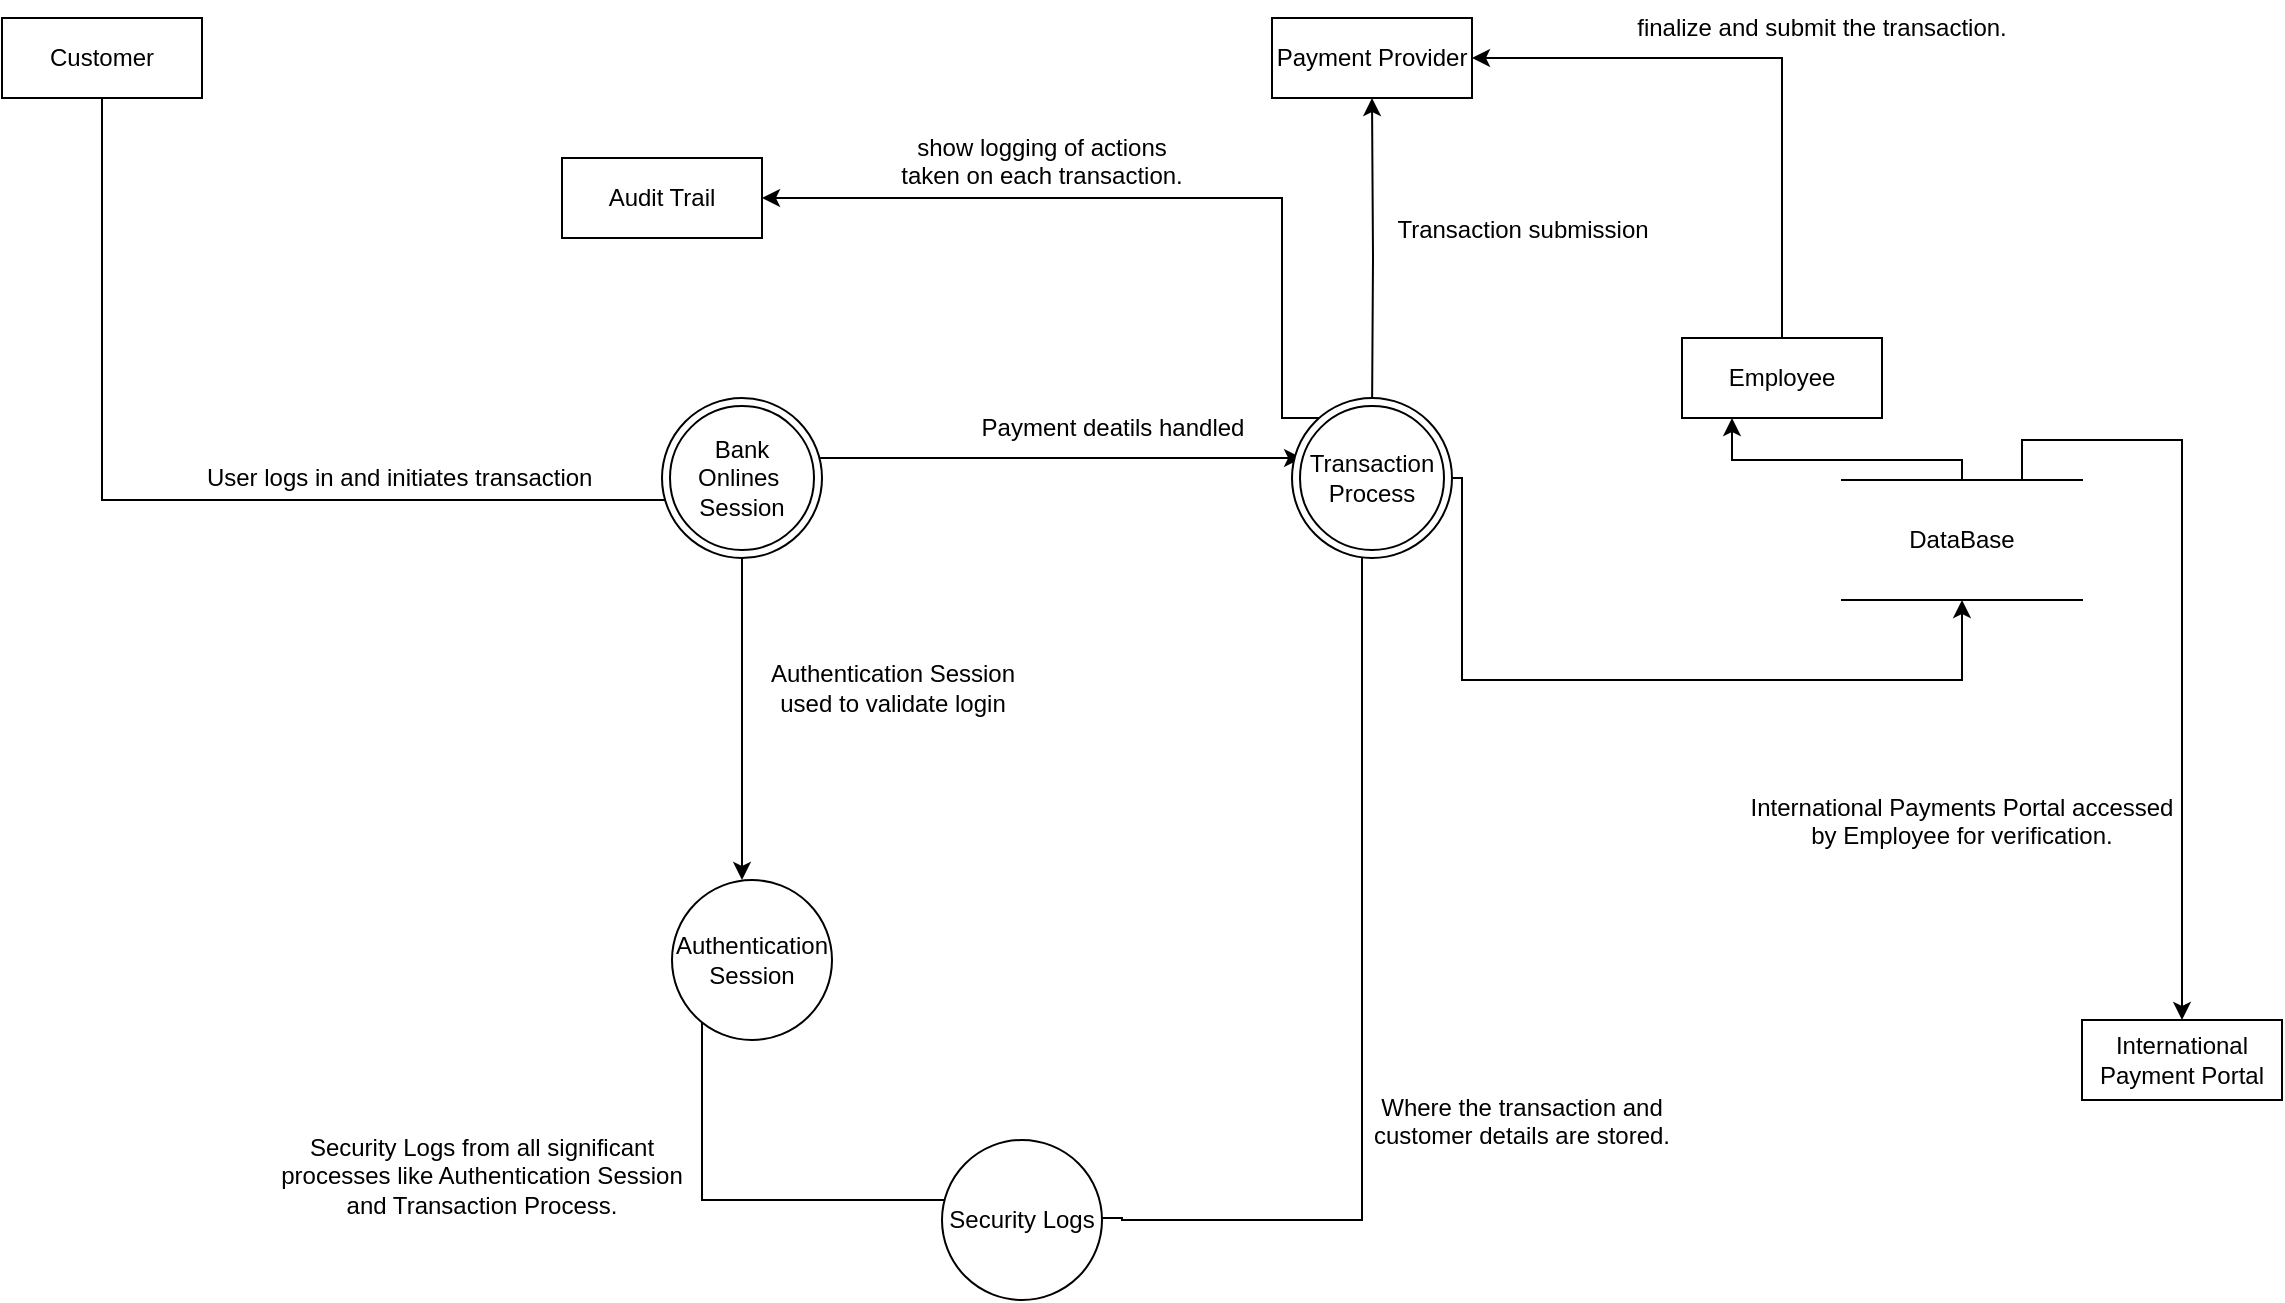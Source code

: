 <mxfile version="20.8.16" type="device"><diagram name="Page-1" id="lBQ_v0Jx2rAFU2BP3cKe"><mxGraphModel dx="1323" dy="852" grid="1" gridSize="10" guides="1" tooltips="1" connect="1" arrows="1" fold="1" page="1" pageScale="1" pageWidth="1169" pageHeight="827" math="0" shadow="0"><root><mxCell id="0"/><mxCell id="1" parent="0"/><mxCell id="Ac0cwiN0DUgfgKBt0G0s-11" style="edgeStyle=orthogonalEdgeStyle;rounded=0;orthogonalLoop=1;jettySize=auto;html=1;exitX=0.5;exitY=1;exitDx=0;exitDy=0;entryX=0;entryY=0.5;entryDx=0;entryDy=0;" parent="1" source="Ac0cwiN0DUgfgKBt0G0s-1" edge="1"><mxGeometry relative="1" as="geometry"><mxPoint x="375" y="319" as="targetPoint"/><Array as="points"><mxPoint x="70" y="340"/><mxPoint x="375" y="340"/></Array></mxGeometry></mxCell><mxCell id="Ac0cwiN0DUgfgKBt0G0s-1" value="Customer" style="whiteSpace=wrap;html=1;align=center;" parent="1" vertex="1"><mxGeometry x="20" y="99" width="100" height="40" as="geometry"/></mxCell><mxCell id="H1o6_zfUo_CVYM5gq5fC-10" style="edgeStyle=orthogonalEdgeStyle;rounded=0;orthogonalLoop=1;jettySize=auto;html=1;entryX=0.063;entryY=0.375;entryDx=0;entryDy=0;entryPerimeter=0;exitX=0.875;exitY=0.375;exitDx=0;exitDy=0;exitPerimeter=0;" edge="1" parent="1" source="H1o6_zfUo_CVYM5gq5fC-11" target="H1o6_zfUo_CVYM5gq5fC-5"><mxGeometry relative="1" as="geometry"><mxPoint x="475" y="319" as="sourcePoint"/></mxGeometry></mxCell><mxCell id="Ac0cwiN0DUgfgKBt0G0s-28" style="edgeStyle=orthogonalEdgeStyle;rounded=0;orthogonalLoop=1;jettySize=auto;html=1;" parent="1" source="H1o6_zfUo_CVYM5gq5fC-9" edge="1"><mxGeometry relative="1" as="geometry"><Array as="points"><mxPoint x="370" y="690"/><mxPoint x="525" y="690"/><mxPoint x="525" y="670"/></Array><mxPoint x="425" y="590" as="sourcePoint"/><mxPoint x="530" y="670" as="targetPoint"/></mxGeometry></mxCell><mxCell id="Ac0cwiN0DUgfgKBt0G0s-19" style="edgeStyle=orthogonalEdgeStyle;rounded=0;orthogonalLoop=1;jettySize=auto;html=1;entryX=0.5;entryY=1;entryDx=0;entryDy=0;" parent="1" target="Ac0cwiN0DUgfgKBt0G0s-5" edge="1"><mxGeometry relative="1" as="geometry"><mxPoint x="705" y="299" as="sourcePoint"/></mxGeometry></mxCell><mxCell id="Ac0cwiN0DUgfgKBt0G0s-29" style="edgeStyle=orthogonalEdgeStyle;rounded=0;orthogonalLoop=1;jettySize=auto;html=1;entryX=0.5;entryY=0;entryDx=0;entryDy=0;" parent="1" source="H1o6_zfUo_CVYM5gq5fC-5" edge="1"><mxGeometry relative="1" as="geometry"><Array as="points"><mxPoint x="700" y="700"/><mxPoint x="580" y="700"/><mxPoint x="580" y="699"/></Array><mxPoint x="655" y="329" as="sourcePoint"/><mxPoint x="525" y="699" as="targetPoint"/></mxGeometry></mxCell><mxCell id="Ac0cwiN0DUgfgKBt0G0s-33" style="edgeStyle=orthogonalEdgeStyle;rounded=0;orthogonalLoop=1;jettySize=auto;html=1;exitX=0.25;exitY=0;exitDx=0;exitDy=0;entryX=1;entryY=0.5;entryDx=0;entryDy=0;" parent="1" target="Ac0cwiN0DUgfgKBt0G0s-10" edge="1"><mxGeometry relative="1" as="geometry"><mxPoint x="680" y="299" as="sourcePoint"/><Array as="points"><mxPoint x="660" y="299"/><mxPoint x="660" y="189"/></Array></mxGeometry></mxCell><mxCell id="Ac0cwiN0DUgfgKBt0G0s-5" value="Payment Provider" style="whiteSpace=wrap;html=1;align=center;" parent="1" vertex="1"><mxGeometry x="655" y="99" width="100" height="40" as="geometry"/></mxCell><mxCell id="Ac0cwiN0DUgfgKBt0G0s-6" value="International Payment Portal" style="whiteSpace=wrap;html=1;align=center;" parent="1" vertex="1"><mxGeometry x="1060" y="600" width="100" height="40" as="geometry"/></mxCell><mxCell id="Ac0cwiN0DUgfgKBt0G0s-26" style="edgeStyle=orthogonalEdgeStyle;rounded=0;orthogonalLoop=1;jettySize=auto;html=1;entryX=1;entryY=0.5;entryDx=0;entryDy=0;" parent="1" source="Ac0cwiN0DUgfgKBt0G0s-7" target="Ac0cwiN0DUgfgKBt0G0s-5" edge="1"><mxGeometry relative="1" as="geometry"><Array as="points"><mxPoint x="910" y="119"/></Array></mxGeometry></mxCell><mxCell id="Ac0cwiN0DUgfgKBt0G0s-7" value="Employee" style="whiteSpace=wrap;html=1;align=center;" parent="1" vertex="1"><mxGeometry x="860" y="259" width="100" height="40" as="geometry"/></mxCell><mxCell id="Ac0cwiN0DUgfgKBt0G0s-22" style="edgeStyle=orthogonalEdgeStyle;rounded=0;orthogonalLoop=1;jettySize=auto;html=1;exitX=0.75;exitY=0;exitDx=0;exitDy=0;" parent="1" source="H1o6_zfUo_CVYM5gq5fC-2" target="Ac0cwiN0DUgfgKBt0G0s-6" edge="1"><mxGeometry relative="1" as="geometry"><mxPoint x="790" y="539" as="sourcePoint"/><Array as="points"><mxPoint x="1030" y="310"/><mxPoint x="1110" y="310"/></Array></mxGeometry></mxCell><mxCell id="Ac0cwiN0DUgfgKBt0G0s-10" value="Audit Trail" style="whiteSpace=wrap;html=1;align=center;" parent="1" vertex="1"><mxGeometry x="300" y="169" width="100" height="40" as="geometry"/></mxCell><mxCell id="Ac0cwiN0DUgfgKBt0G0s-12" value="User logs in and initiates transaction&amp;nbsp;" style="text;html=1;align=center;verticalAlign=middle;resizable=0;points=[];autosize=1;strokeColor=none;fillColor=none;rotation=0;" parent="1" vertex="1"><mxGeometry x="110" y="314" width="220" height="30" as="geometry"/></mxCell><mxCell id="Ac0cwiN0DUgfgKBt0G0s-14" value="Authentication Session &lt;br&gt;used to validate login" style="text;html=1;align=center;verticalAlign=middle;resizable=0;points=[];autosize=1;strokeColor=none;fillColor=none;rotation=0;" parent="1" vertex="1"><mxGeometry x="390" y="414" width="150" height="40" as="geometry"/></mxCell><mxCell id="Ac0cwiN0DUgfgKBt0G0s-18" value="Payment deatils handled" style="text;html=1;align=center;verticalAlign=middle;resizable=0;points=[];autosize=1;strokeColor=none;fillColor=none;" parent="1" vertex="1"><mxGeometry x="500" y="289" width="150" height="30" as="geometry"/></mxCell><mxCell id="Ac0cwiN0DUgfgKBt0G0s-20" value="Transaction submission&lt;br&gt;" style="text;html=1;align=center;verticalAlign=middle;resizable=0;points=[];autosize=1;strokeColor=none;fillColor=none;rotation=0;" parent="1" vertex="1"><mxGeometry x="705" y="190" width="150" height="30" as="geometry"/></mxCell><mxCell id="Ac0cwiN0DUgfgKBt0G0s-25" value="International Payments Portal accessed by Employee for verification." style="text;whiteSpace=wrap;html=1;align=center;rotation=0;" parent="1" vertex="1"><mxGeometry x="890" y="480" width="220" height="40" as="geometry"/></mxCell><mxCell id="Ac0cwiN0DUgfgKBt0G0s-27" value="finalize and submit the transaction." style="text;whiteSpace=wrap;html=1;align=center;rotation=0;" parent="1" vertex="1"><mxGeometry x="820" y="90" width="220" height="40" as="geometry"/></mxCell><mxCell id="Ac0cwiN0DUgfgKBt0G0s-23" value="Where the transaction and customer details are stored." style="text;whiteSpace=wrap;html=1;rotation=0;align=center;" parent="1" vertex="1"><mxGeometry x="700" y="630" width="160" height="40" as="geometry"/></mxCell><mxCell id="Ac0cwiN0DUgfgKBt0G0s-31" value="Security Logs from all significant processes like Authentication Session and Transaction Process." style="text;whiteSpace=wrap;html=1;align=center;" parent="1" vertex="1"><mxGeometry x="150" y="650" width="220" height="40" as="geometry"/></mxCell><mxCell id="Ac0cwiN0DUgfgKBt0G0s-34" value="show logging of actions taken on each transaction." style="text;whiteSpace=wrap;html=1;align=center;" parent="1" vertex="1"><mxGeometry x="465" y="150" width="150" height="40" as="geometry"/></mxCell><mxCell id="H1o6_zfUo_CVYM5gq5fC-4" style="edgeStyle=orthogonalEdgeStyle;rounded=0;orthogonalLoop=1;jettySize=auto;html=1;entryX=0.25;entryY=1;entryDx=0;entryDy=0;exitX=0.5;exitY=0;exitDx=0;exitDy=0;" edge="1" parent="1" source="H1o6_zfUo_CVYM5gq5fC-2" target="Ac0cwiN0DUgfgKBt0G0s-7"><mxGeometry relative="1" as="geometry"><Array as="points"><mxPoint x="1000" y="320"/><mxPoint x="885" y="320"/></Array></mxGeometry></mxCell><mxCell id="H1o6_zfUo_CVYM5gq5fC-2" value="DataBase" style="shape=partialRectangle;whiteSpace=wrap;html=1;left=0;right=0;fillColor=none;rounded=0;glass=0;" vertex="1" parent="1"><mxGeometry x="940" y="330" width="120" height="60" as="geometry"/></mxCell><mxCell id="H1o6_zfUo_CVYM5gq5fC-14" style="edgeStyle=orthogonalEdgeStyle;rounded=0;orthogonalLoop=1;jettySize=auto;html=1;entryX=0.5;entryY=1;entryDx=0;entryDy=0;exitX=1;exitY=0.5;exitDx=0;exitDy=0;" edge="1" parent="1" source="H1o6_zfUo_CVYM5gq5fC-5" target="H1o6_zfUo_CVYM5gq5fC-2"><mxGeometry relative="1" as="geometry"><mxPoint x="1000" y="430" as="targetPoint"/><Array as="points"><mxPoint x="750" y="329"/><mxPoint x="750" y="430"/><mxPoint x="1000" y="430"/></Array></mxGeometry></mxCell><mxCell id="H1o6_zfUo_CVYM5gq5fC-5" value="Transaction&lt;br&gt;Process" style="ellipse;shape=doubleEllipse;whiteSpace=wrap;html=1;aspect=fixed;rounded=0;glass=0;" vertex="1" parent="1"><mxGeometry x="665" y="289" width="80" height="80" as="geometry"/></mxCell><mxCell id="H1o6_zfUo_CVYM5gq5fC-8" value="Security Logs" style="ellipse;whiteSpace=wrap;html=1;aspect=fixed;rounded=0;glass=0;" vertex="1" parent="1"><mxGeometry x="490" y="660" width="80" height="80" as="geometry"/></mxCell><mxCell id="H1o6_zfUo_CVYM5gq5fC-9" value="Authentication&lt;br&gt;Session" style="ellipse;whiteSpace=wrap;html=1;aspect=fixed;rounded=0;glass=0;" vertex="1" parent="1"><mxGeometry x="355" y="530" width="80" height="80" as="geometry"/></mxCell><mxCell id="H1o6_zfUo_CVYM5gq5fC-13" style="edgeStyle=orthogonalEdgeStyle;rounded=0;orthogonalLoop=1;jettySize=auto;html=1;" edge="1" parent="1" source="H1o6_zfUo_CVYM5gq5fC-11"><mxGeometry relative="1" as="geometry"><mxPoint x="390" y="530" as="targetPoint"/></mxGeometry></mxCell><mxCell id="H1o6_zfUo_CVYM5gq5fC-11" value="Bank Onlines&amp;nbsp;&lt;br&gt;Session" style="ellipse;shape=doubleEllipse;whiteSpace=wrap;html=1;aspect=fixed;rounded=0;glass=0;" vertex="1" parent="1"><mxGeometry x="350" y="289" width="80" height="80" as="geometry"/></mxCell></root></mxGraphModel></diagram></mxfile>